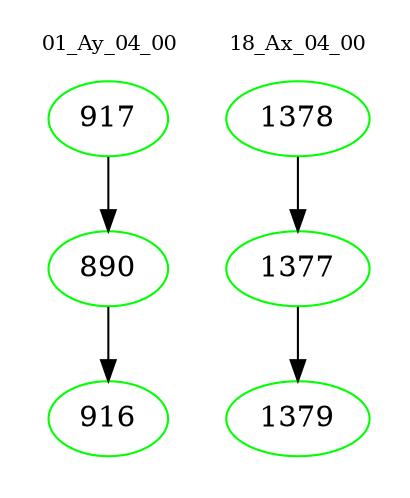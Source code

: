 digraph{
subgraph cluster_0 {
color = white
label = "01_Ay_04_00";
fontsize=10;
T0_917 [label="917", color="green"]
T0_917 -> T0_890 [color="black"]
T0_890 [label="890", color="green"]
T0_890 -> T0_916 [color="black"]
T0_916 [label="916", color="green"]
}
subgraph cluster_1 {
color = white
label = "18_Ax_04_00";
fontsize=10;
T1_1378 [label="1378", color="green"]
T1_1378 -> T1_1377 [color="black"]
T1_1377 [label="1377", color="green"]
T1_1377 -> T1_1379 [color="black"]
T1_1379 [label="1379", color="green"]
}
}
